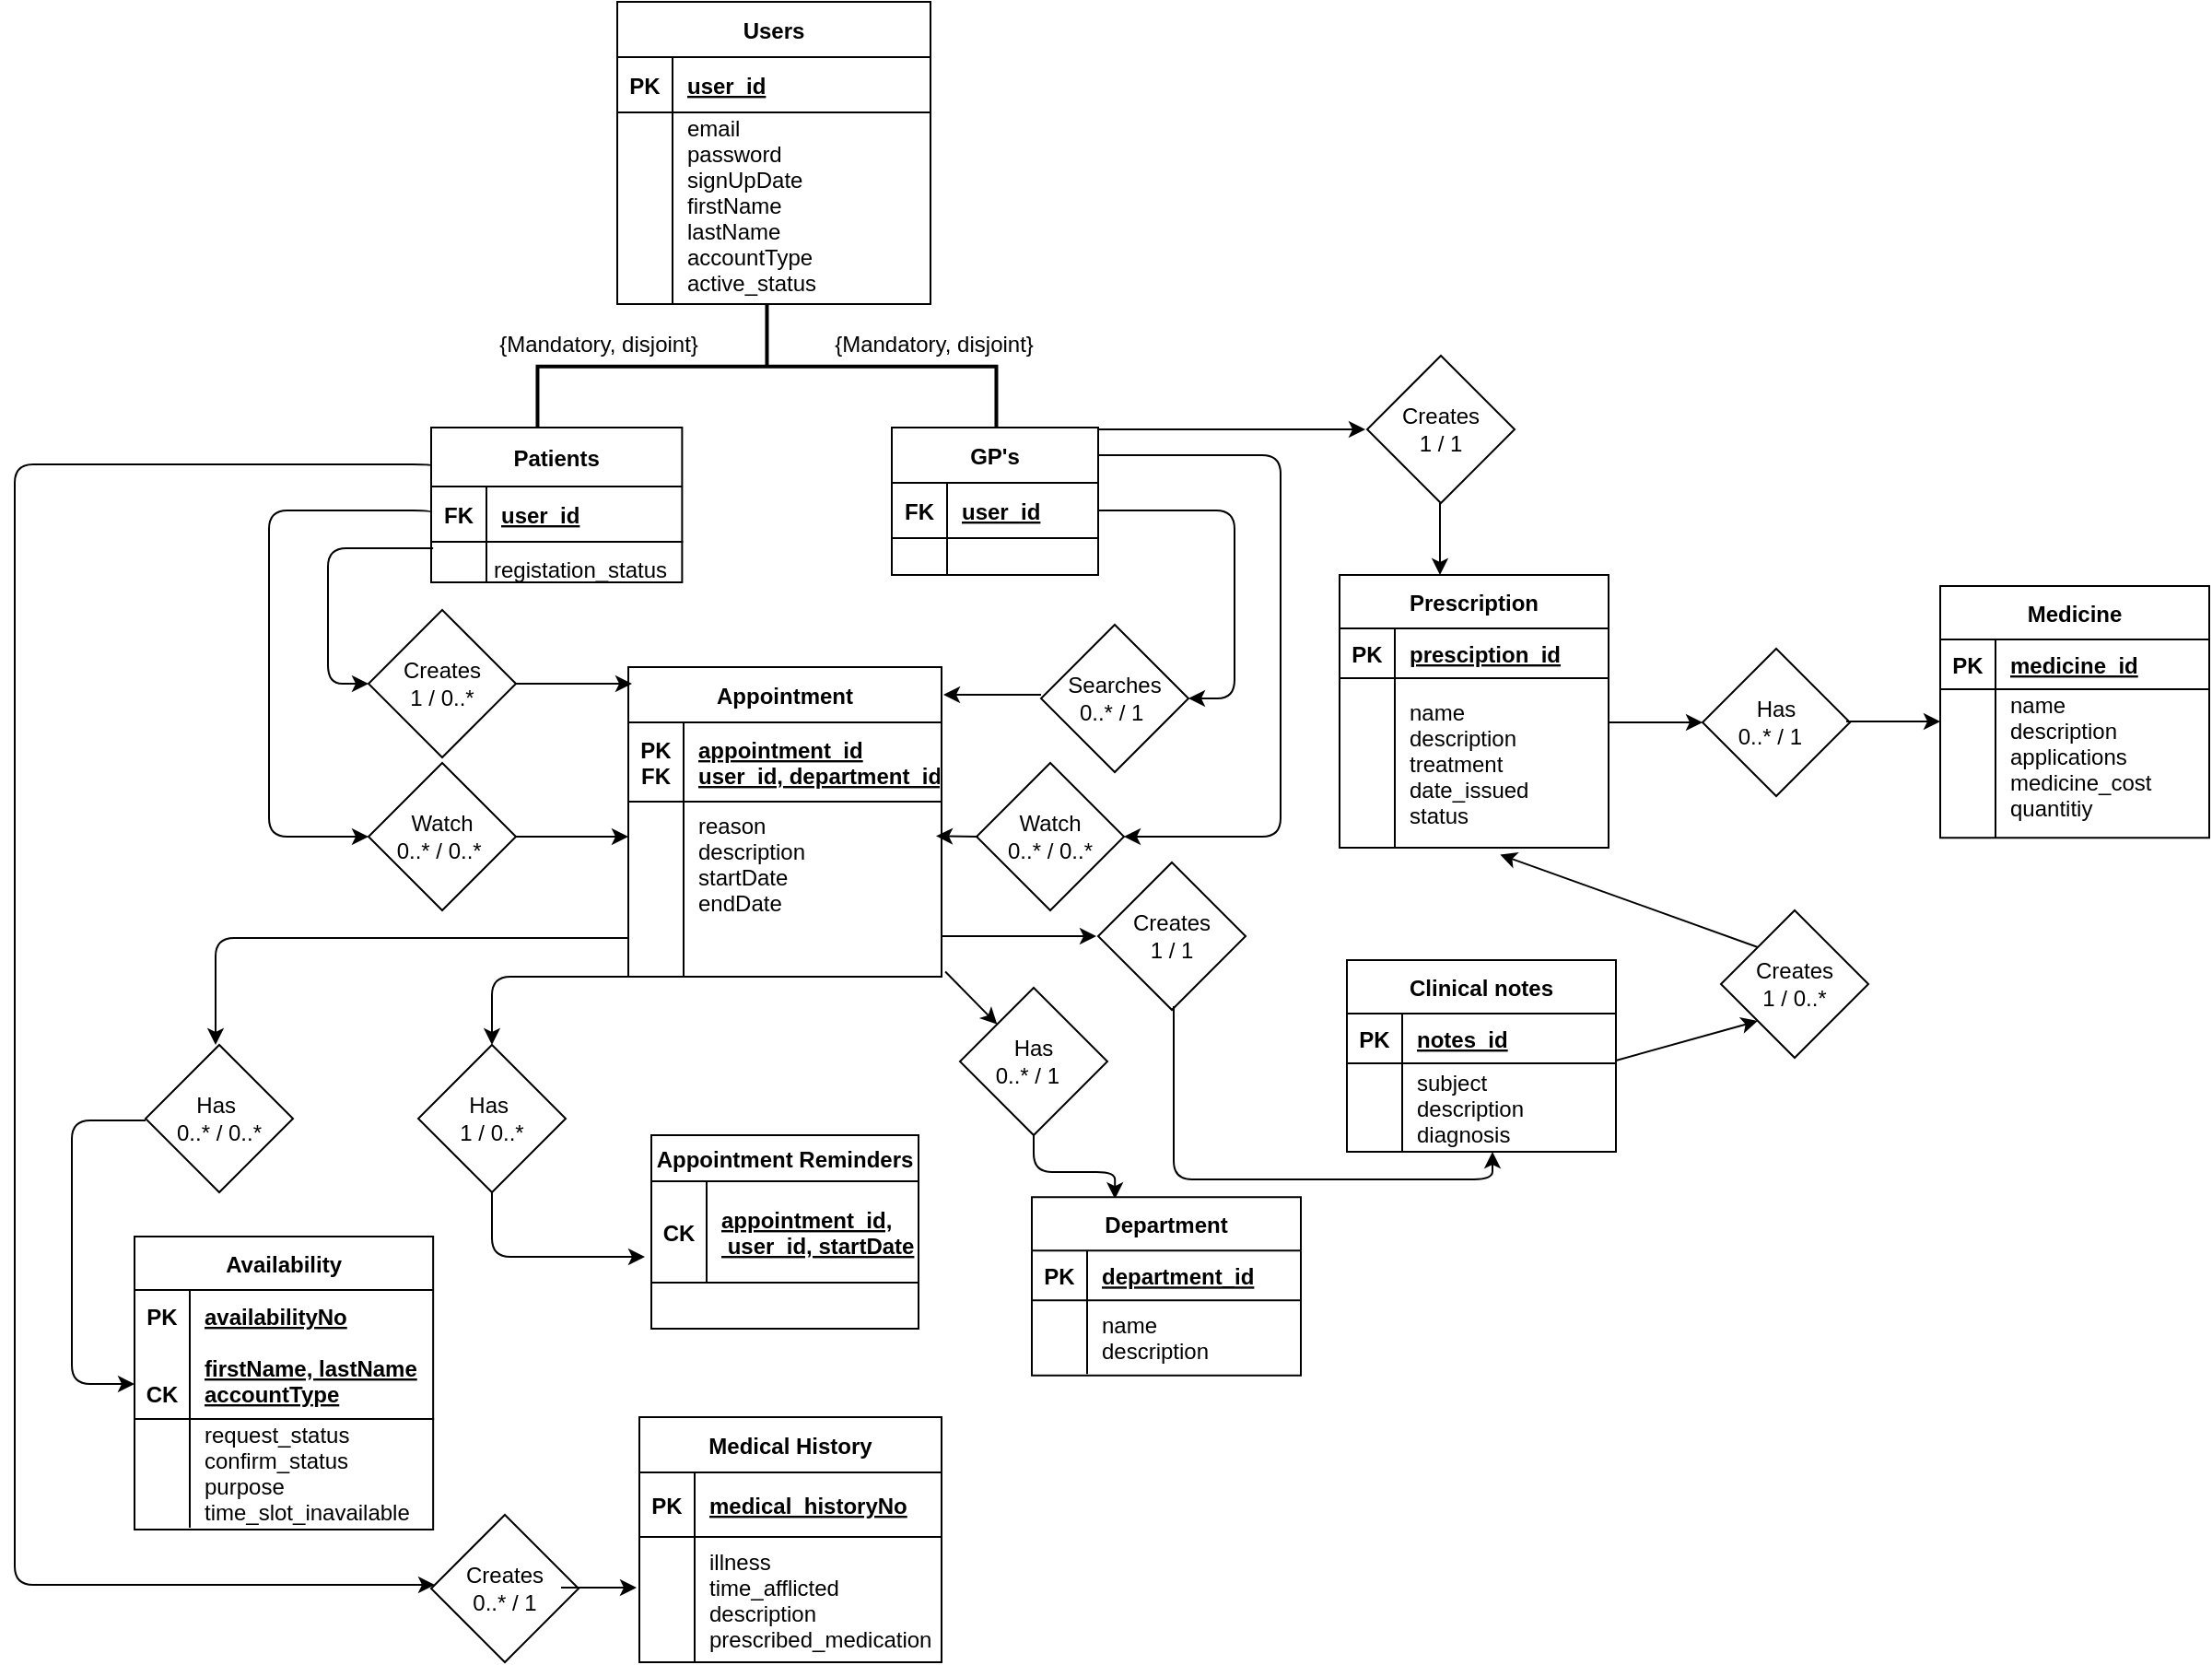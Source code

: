 <mxfile version="13.10.2" type="device"><diagram id="R2lEEEUBdFMjLlhIrx00" name="Diagram"><mxGraphModel dx="1449" dy="1027" grid="0" gridSize="10" guides="1" tooltips="1" connect="1" arrows="1" fold="1" page="0" pageScale="1" pageWidth="850" pageHeight="1100" math="0" shadow="0" extFonts="Permanent Marker^https://fonts.googleapis.com/css?family=Permanent+Marker"><root><mxCell id="0"/><mxCell id="1" parent="0"/><mxCell id="ns8veMdd_7WvEedU-JZv-5" style="edgeStyle=orthogonalEdgeStyle;rounded=1;orthogonalLoop=1;jettySize=auto;html=1;exitX=0;exitY=0.25;exitDx=0;exitDy=0;" parent="1" source="C-vyLk0tnHw3VtMMgP7b-2" target="ns8veMdd_7WvEedU-JZv-6" edge="1"><mxGeometry relative="1" as="geometry"><mxPoint x="40" y="370" as="targetPoint"/><Array as="points"><mxPoint x="243" y="230"/><mxPoint x="17" y="230"/><mxPoint x="17" y="838"/></Array></mxGeometry></mxCell><mxCell id="6a3gbyVTUJdRKcO8Yb8x-32" value="" style="strokeWidth=2;html=1;shape=mxgraph.flowchart.annotation_2;align=left;labelPosition=right;pointerEvents=1;rotation=90;" parent="1" vertex="1"><mxGeometry x="391.84" y="52.35" width="66.8" height="249" as="geometry"/></mxCell><mxCell id="6a3gbyVTUJdRKcO8Yb8x-34" value="Searches&lt;br&gt;0..* / 1&amp;nbsp;" style="rhombus;whiteSpace=wrap;html=1;" parent="1" vertex="1"><mxGeometry x="574" y="317" width="80" height="80" as="geometry"/></mxCell><mxCell id="6a3gbyVTUJdRKcO8Yb8x-35" style="edgeStyle=orthogonalEdgeStyle;rounded=1;orthogonalLoop=1;jettySize=auto;html=1;exitX=1;exitY=0.5;exitDx=0;exitDy=0;entryX=1;entryY=0.5;entryDx=0;entryDy=0;" parent="1" source="6a3gbyVTUJdRKcO8Yb8x-25" target="6a3gbyVTUJdRKcO8Yb8x-34" edge="1"><mxGeometry relative="1" as="geometry"><Array as="points"><mxPoint x="679" y="255"/><mxPoint x="679" y="357"/></Array></mxGeometry></mxCell><mxCell id="6a3gbyVTUJdRKcO8Yb8x-44" value="Creates &lt;br&gt;1 / 0..*" style="rhombus;whiteSpace=wrap;html=1;" parent="1" vertex="1"><mxGeometry x="209" y="309" width="80" height="80" as="geometry"/></mxCell><mxCell id="wx3--FIx8wRdteSqaftg-1" value="Watch&lt;br&gt;0..* / 0..*&amp;nbsp;" style="rhombus;whiteSpace=wrap;html=1;" parent="1" vertex="1"><mxGeometry x="209" y="392" width="80" height="80" as="geometry"/></mxCell><mxCell id="wx3--FIx8wRdteSqaftg-5" style="edgeStyle=orthogonalEdgeStyle;rounded=1;orthogonalLoop=1;jettySize=auto;html=1;exitX=0;exitY=0.5;exitDx=0;exitDy=0;entryX=0;entryY=0.5;entryDx=0;entryDy=0;" parent="1" source="C-vyLk0tnHw3VtMMgP7b-3" target="wx3--FIx8wRdteSqaftg-1" edge="1"><mxGeometry relative="1" as="geometry"><mxPoint x="250" y="240" as="sourcePoint"/><mxPoint x="170" y="630" as="targetPoint"/><Array as="points"><mxPoint x="155" y="255"/><mxPoint x="155" y="432"/></Array></mxGeometry></mxCell><mxCell id="ns8veMdd_7WvEedU-JZv-32" style="edgeStyle=orthogonalEdgeStyle;rounded=1;orthogonalLoop=1;jettySize=auto;html=1;exitX=1;exitY=0.5;exitDx=0;exitDy=0;strokeColor=none;" parent="1" source="wx3--FIx8wRdteSqaftg-41" target="wx3--FIx8wRdteSqaftg-28" edge="1"><mxGeometry relative="1" as="geometry"/></mxCell><mxCell id="2" style="edgeStyle=orthogonalEdgeStyle;rounded=1;orthogonalLoop=1;jettySize=auto;html=1;entryX=0.309;entryY=0.01;entryDx=0;entryDy=0;entryPerimeter=0;" parent="1" source="wx3--FIx8wRdteSqaftg-41" target="wx3--FIx8wRdteSqaftg-28" edge="1"><mxGeometry relative="1" as="geometry"/></mxCell><mxCell id="wx3--FIx8wRdteSqaftg-41" value="Has&lt;br&gt;0..* / 1 &amp;nbsp;" style="rhombus;whiteSpace=wrap;html=1;" parent="1" vertex="1"><mxGeometry x="530" y="514" width="80" height="80" as="geometry"/></mxCell><mxCell id="6a3gbyVTUJdRKcO8Yb8x-36" value="Appointment" style="shape=table;startSize=30;container=1;collapsible=1;childLayout=tableLayout;fixedRows=1;rowLines=0;fontStyle=1;align=center;resizeLast=1;" parent="1" vertex="1"><mxGeometry x="350" y="340" width="170" height="168" as="geometry"><mxRectangle x="340" y="20" width="70" height="30" as="alternateBounds"/></mxGeometry></mxCell><mxCell id="6a3gbyVTUJdRKcO8Yb8x-37" value="" style="shape=partialRectangle;collapsible=0;dropTarget=0;pointerEvents=0;fillColor=none;points=[[0,0.5],[1,0.5]];portConstraint=eastwest;top=0;left=0;right=0;bottom=1;" parent="6a3gbyVTUJdRKcO8Yb8x-36" vertex="1"><mxGeometry y="30" width="170" height="43" as="geometry"/></mxCell><mxCell id="6a3gbyVTUJdRKcO8Yb8x-38" value="PK&#10;FK" style="shape=partialRectangle;overflow=hidden;connectable=0;fillColor=none;top=0;left=0;bottom=0;right=0;fontStyle=1;" parent="6a3gbyVTUJdRKcO8Yb8x-37" vertex="1"><mxGeometry width="30" height="43" as="geometry"/></mxCell><mxCell id="6a3gbyVTUJdRKcO8Yb8x-39" value="appointment_id&#10;user_id, department_id" style="shape=partialRectangle;overflow=hidden;connectable=0;fillColor=none;top=0;left=0;bottom=0;right=0;align=left;spacingLeft=6;fontStyle=5;" parent="6a3gbyVTUJdRKcO8Yb8x-37" vertex="1"><mxGeometry x="30" width="140" height="43" as="geometry"/></mxCell><mxCell id="6a3gbyVTUJdRKcO8Yb8x-40" value="" style="shape=partialRectangle;collapsible=0;dropTarget=0;pointerEvents=0;fillColor=none;points=[[0,0.5],[1,0.5]];portConstraint=eastwest;top=0;left=0;right=0;bottom=0;" parent="6a3gbyVTUJdRKcO8Yb8x-36" vertex="1"><mxGeometry y="73" width="170" height="95" as="geometry"/></mxCell><mxCell id="6a3gbyVTUJdRKcO8Yb8x-41" value="" style="shape=partialRectangle;overflow=hidden;connectable=0;fillColor=none;top=0;left=0;bottom=0;right=0;" parent="6a3gbyVTUJdRKcO8Yb8x-40" vertex="1"><mxGeometry width="30" height="95" as="geometry"/></mxCell><mxCell id="6a3gbyVTUJdRKcO8Yb8x-42" value="reason&#10;description&#10;startDate&#10;endDate&#10;&#10;" style="shape=partialRectangle;overflow=hidden;connectable=0;fillColor=none;top=0;left=0;bottom=0;right=0;align=left;spacingLeft=6;" parent="6a3gbyVTUJdRKcO8Yb8x-40" vertex="1"><mxGeometry x="30" width="140" height="95" as="geometry"/></mxCell><mxCell id="ns8veMdd_7WvEedU-JZv-6" value="Creates&lt;br&gt;0..* / 1" style="rhombus;whiteSpace=wrap;html=1;" parent="1" vertex="1"><mxGeometry x="243" y="800" width="80" height="80" as="geometry"/></mxCell><mxCell id="P6kOcSW-mybjxz6MBlRz-5" value="{Mandatory, disjoint}" style="text;html=1;strokeColor=none;fillColor=none;align=center;verticalAlign=middle;whiteSpace=wrap;rounded=0;" parent="1" vertex="1"><mxGeometry x="269" y="150" width="130" height="30" as="geometry"/></mxCell><mxCell id="P6kOcSW-mybjxz6MBlRz-6" value="{Mandatory, disjoint}" style="text;html=1;strokeColor=none;fillColor=none;align=center;verticalAlign=middle;whiteSpace=wrap;rounded=0;" parent="1" vertex="1"><mxGeometry x="450.5" y="150" width="130" height="30" as="geometry"/></mxCell><mxCell id="P6kOcSW-mybjxz6MBlRz-7" value="" style="endArrow=classic;html=1;exitX=1;exitY=0.5;exitDx=0;exitDy=0;" parent="1" source="6a3gbyVTUJdRKcO8Yb8x-44" edge="1"><mxGeometry width="50" height="50" relative="1" as="geometry"><mxPoint x="330" y="390" as="sourcePoint"/><mxPoint x="352" y="349" as="targetPoint"/></mxGeometry></mxCell><mxCell id="P6kOcSW-mybjxz6MBlRz-9" value="" style="endArrow=classic;html=1;exitX=1;exitY=0.5;exitDx=0;exitDy=0;" parent="1" source="wx3--FIx8wRdteSqaftg-1" edge="1"><mxGeometry width="50" height="50" relative="1" as="geometry"><mxPoint x="270" y="580" as="sourcePoint"/><mxPoint x="350" y="432" as="targetPoint"/><Array as="points"/></mxGeometry></mxCell><mxCell id="P6kOcSW-mybjxz6MBlRz-10" value="" style="endArrow=classic;html=1;" parent="1" edge="1"><mxGeometry width="50" height="50" relative="1" as="geometry"><mxPoint x="574" y="355" as="sourcePoint"/><mxPoint x="521" y="355" as="targetPoint"/><Array as="points"/></mxGeometry></mxCell><mxCell id="P6kOcSW-mybjxz6MBlRz-21" value="" style="endArrow=classic;html=1;exitX=1.012;exitY=0.971;exitDx=0;exitDy=0;exitPerimeter=0;" parent="1" source="6a3gbyVTUJdRKcO8Yb8x-40" target="wx3--FIx8wRdteSqaftg-41" edge="1"><mxGeometry width="50" height="50" relative="1" as="geometry"><mxPoint x="530" y="520" as="sourcePoint"/><mxPoint x="565" y="470" as="targetPoint"/><Array as="points"/></mxGeometry></mxCell><mxCell id="wx3--FIx8wRdteSqaftg-28" value="Department" style="shape=table;startSize=29;container=1;collapsible=1;childLayout=tableLayout;fixedRows=1;rowLines=0;fontStyle=1;align=center;resizeLast=1;" parent="1" vertex="1"><mxGeometry x="569" y="627.63" width="146" height="96.75" as="geometry"/></mxCell><mxCell id="wx3--FIx8wRdteSqaftg-29" value="" style="shape=partialRectangle;collapsible=0;dropTarget=0;pointerEvents=0;fillColor=none;top=0;left=0;bottom=1;right=0;points=[[0,0.5],[1,0.5]];portConstraint=eastwest;" parent="wx3--FIx8wRdteSqaftg-28" vertex="1"><mxGeometry y="29" width="146" height="27" as="geometry"/></mxCell><mxCell id="wx3--FIx8wRdteSqaftg-30" value="PK" style="shape=partialRectangle;connectable=0;fillColor=none;top=0;left=0;bottom=0;right=0;fontStyle=1;overflow=hidden;" parent="wx3--FIx8wRdteSqaftg-29" vertex="1"><mxGeometry width="30.0" height="27" as="geometry"/></mxCell><mxCell id="wx3--FIx8wRdteSqaftg-31" value="department_id" style="shape=partialRectangle;connectable=0;fillColor=none;top=0;left=0;bottom=0;right=0;align=left;spacingLeft=6;fontStyle=5;overflow=hidden;" parent="wx3--FIx8wRdteSqaftg-29" vertex="1"><mxGeometry x="30.0" width="116" height="27" as="geometry"/></mxCell><mxCell id="wx3--FIx8wRdteSqaftg-35" value="" style="shape=partialRectangle;collapsible=0;dropTarget=0;pointerEvents=0;fillColor=none;top=0;left=0;bottom=0;right=0;points=[[0,0.5],[1,0.5]];portConstraint=eastwest;" parent="wx3--FIx8wRdteSqaftg-28" vertex="1"><mxGeometry y="56" width="146" height="40" as="geometry"/></mxCell><mxCell id="wx3--FIx8wRdteSqaftg-36" value="" style="shape=partialRectangle;connectable=0;fillColor=none;top=0;left=0;bottom=0;right=0;editable=1;overflow=hidden;" parent="wx3--FIx8wRdteSqaftg-35" vertex="1"><mxGeometry width="30.0" height="40" as="geometry"/></mxCell><mxCell id="wx3--FIx8wRdteSqaftg-37" value="name&#10;description" style="shape=partialRectangle;connectable=0;fillColor=none;top=0;left=0;bottom=0;right=0;align=left;spacingLeft=6;overflow=hidden;" parent="wx3--FIx8wRdteSqaftg-35" vertex="1"><mxGeometry x="30.0" width="116" height="40" as="geometry"/></mxCell><mxCell id="C-vyLk0tnHw3VtMMgP7b-23" value="Users" style="shape=table;startSize=30;container=1;collapsible=1;childLayout=tableLayout;fixedRows=1;rowLines=0;fontStyle=1;align=center;resizeLast=1;" parent="1" vertex="1"><mxGeometry x="344" y="-21" width="170" height="164" as="geometry"><mxRectangle x="340" y="20" width="70" height="30" as="alternateBounds"/></mxGeometry></mxCell><mxCell id="C-vyLk0tnHw3VtMMgP7b-24" value="" style="shape=partialRectangle;collapsible=0;dropTarget=0;pointerEvents=0;fillColor=none;points=[[0,0.5],[1,0.5]];portConstraint=eastwest;top=0;left=0;right=0;bottom=1;" parent="C-vyLk0tnHw3VtMMgP7b-23" vertex="1"><mxGeometry y="30" width="170" height="30" as="geometry"/></mxCell><mxCell id="C-vyLk0tnHw3VtMMgP7b-25" value="PK" style="shape=partialRectangle;overflow=hidden;connectable=0;fillColor=none;top=0;left=0;bottom=0;right=0;fontStyle=1;" parent="C-vyLk0tnHw3VtMMgP7b-24" vertex="1"><mxGeometry width="30" height="30" as="geometry"/></mxCell><mxCell id="C-vyLk0tnHw3VtMMgP7b-26" value="user_id" style="shape=partialRectangle;overflow=hidden;connectable=0;fillColor=none;top=0;left=0;bottom=0;right=0;align=left;spacingLeft=6;fontStyle=5;" parent="C-vyLk0tnHw3VtMMgP7b-24" vertex="1"><mxGeometry x="30" width="140" height="30" as="geometry"/></mxCell><mxCell id="C-vyLk0tnHw3VtMMgP7b-27" value="" style="shape=partialRectangle;collapsible=0;dropTarget=0;pointerEvents=0;fillColor=none;points=[[0,0.5],[1,0.5]];portConstraint=eastwest;top=0;left=0;right=0;bottom=0;" parent="C-vyLk0tnHw3VtMMgP7b-23" vertex="1"><mxGeometry y="60" width="170" height="104" as="geometry"/></mxCell><mxCell id="C-vyLk0tnHw3VtMMgP7b-28" value="" style="shape=partialRectangle;overflow=hidden;connectable=0;fillColor=none;top=0;left=0;bottom=0;right=0;" parent="C-vyLk0tnHw3VtMMgP7b-27" vertex="1"><mxGeometry width="30" height="104" as="geometry"/></mxCell><mxCell id="C-vyLk0tnHw3VtMMgP7b-29" value="email&#10;password&#10;signUpDate&#10;firstName&#10;lastName&#10;accountType&#10;active_status&#10;" style="shape=partialRectangle;overflow=hidden;connectable=0;fillColor=none;top=0;left=0;bottom=0;right=0;align=left;spacingLeft=6;" parent="C-vyLk0tnHw3VtMMgP7b-27" vertex="1"><mxGeometry x="30" width="140" height="104" as="geometry"/></mxCell><mxCell id="C-vyLk0tnHw3VtMMgP7b-2" value="Patients" style="shape=table;startSize=32;container=1;collapsible=1;childLayout=tableLayout;fixedRows=1;rowLines=0;fontStyle=1;align=center;resizeLast=1;" parent="1" vertex="1"><mxGeometry x="243" y="210" width="136.19" height="84" as="geometry"/></mxCell><mxCell id="C-vyLk0tnHw3VtMMgP7b-3" value="" style="shape=partialRectangle;collapsible=0;dropTarget=0;pointerEvents=0;fillColor=none;points=[[0,0.5],[1,0.5]];portConstraint=eastwest;top=0;left=0;right=0;bottom=1;" parent="C-vyLk0tnHw3VtMMgP7b-2" vertex="1"><mxGeometry y="32" width="136.19" height="30" as="geometry"/></mxCell><mxCell id="C-vyLk0tnHw3VtMMgP7b-4" value="FK" style="shape=partialRectangle;overflow=hidden;connectable=0;fillColor=none;top=0;left=0;bottom=0;right=0;fontStyle=1;" parent="C-vyLk0tnHw3VtMMgP7b-3" vertex="1"><mxGeometry width="30" height="30" as="geometry"/></mxCell><mxCell id="C-vyLk0tnHw3VtMMgP7b-5" value="user_id" style="shape=partialRectangle;overflow=hidden;connectable=0;fillColor=none;top=0;left=0;bottom=0;right=0;align=left;spacingLeft=6;fontStyle=5;" parent="C-vyLk0tnHw3VtMMgP7b-3" vertex="1"><mxGeometry x="30" width="106.19" height="30" as="geometry"/></mxCell><mxCell id="C-vyLk0tnHw3VtMMgP7b-6" value="" style="shape=partialRectangle;collapsible=0;dropTarget=0;pointerEvents=0;fillColor=none;points=[[0,0.5],[1,0.5]];portConstraint=eastwest;top=0;left=0;right=0;bottom=0;" parent="C-vyLk0tnHw3VtMMgP7b-2" vertex="1"><mxGeometry y="62" width="136.19" height="22" as="geometry"/></mxCell><mxCell id="C-vyLk0tnHw3VtMMgP7b-7" value="" style="shape=partialRectangle;overflow=hidden;connectable=0;fillColor=none;top=0;left=0;bottom=0;right=0;" parent="C-vyLk0tnHw3VtMMgP7b-6" vertex="1"><mxGeometry width="30" height="22" as="geometry"/></mxCell><mxCell id="C-vyLk0tnHw3VtMMgP7b-8" value="" style="shape=partialRectangle;overflow=hidden;connectable=0;fillColor=none;top=0;left=0;bottom=0;right=0;align=left;spacingLeft=6;" parent="C-vyLk0tnHw3VtMMgP7b-6" vertex="1"><mxGeometry x="30" width="106.19" height="22" as="geometry"/></mxCell><mxCell id="6a3gbyVTUJdRKcO8Yb8x-24" value="GP's" style="shape=table;startSize=30;container=1;collapsible=1;childLayout=tableLayout;fixedRows=1;rowLines=0;fontStyle=1;align=center;resizeLast=1;" parent="1" vertex="1"><mxGeometry x="493" y="210" width="112" height="80" as="geometry"/></mxCell><mxCell id="6a3gbyVTUJdRKcO8Yb8x-25" value="" style="shape=partialRectangle;collapsible=0;dropTarget=0;pointerEvents=0;fillColor=none;points=[[0,0.5],[1,0.5]];portConstraint=eastwest;top=0;left=0;right=0;bottom=1;" parent="6a3gbyVTUJdRKcO8Yb8x-24" vertex="1"><mxGeometry y="30" width="112" height="30" as="geometry"/></mxCell><mxCell id="6a3gbyVTUJdRKcO8Yb8x-26" value="FK" style="shape=partialRectangle;overflow=hidden;connectable=0;fillColor=none;top=0;left=0;bottom=0;right=0;fontStyle=1;" parent="6a3gbyVTUJdRKcO8Yb8x-25" vertex="1"><mxGeometry width="30" height="30" as="geometry"/></mxCell><mxCell id="6a3gbyVTUJdRKcO8Yb8x-27" value="user_id" style="shape=partialRectangle;overflow=hidden;connectable=0;fillColor=none;top=0;left=0;bottom=0;right=0;align=left;spacingLeft=6;fontStyle=5;" parent="6a3gbyVTUJdRKcO8Yb8x-25" vertex="1"><mxGeometry x="30" width="82" height="30" as="geometry"/></mxCell><mxCell id="6a3gbyVTUJdRKcO8Yb8x-28" value="" style="shape=partialRectangle;collapsible=0;dropTarget=0;pointerEvents=0;fillColor=none;points=[[0,0.5],[1,0.5]];portConstraint=eastwest;top=0;left=0;right=0;bottom=0;" parent="6a3gbyVTUJdRKcO8Yb8x-24" vertex="1"><mxGeometry y="60" width="112" height="20" as="geometry"/></mxCell><mxCell id="6a3gbyVTUJdRKcO8Yb8x-29" value="" style="shape=partialRectangle;overflow=hidden;connectable=0;fillColor=none;top=0;left=0;bottom=0;right=0;" parent="6a3gbyVTUJdRKcO8Yb8x-28" vertex="1"><mxGeometry width="30" height="20" as="geometry"/></mxCell><mxCell id="6a3gbyVTUJdRKcO8Yb8x-30" value="" style="shape=partialRectangle;overflow=hidden;connectable=0;fillColor=none;top=0;left=0;bottom=0;right=0;align=left;spacingLeft=6;" parent="6a3gbyVTUJdRKcO8Yb8x-28" vertex="1"><mxGeometry x="30" width="82" height="20" as="geometry"/></mxCell><mxCell id="lxqCX38mrg4tKDXiwQsC-1" value="Medical History" style="shape=table;startSize=30;container=1;collapsible=1;childLayout=tableLayout;fixedRows=1;rowLines=0;fontStyle=1;align=center;resizeLast=1;" parent="1" vertex="1"><mxGeometry x="356" y="747" width="164" height="133" as="geometry"><mxRectangle x="350" y="747" width="70" height="30" as="alternateBounds"/></mxGeometry></mxCell><mxCell id="lxqCX38mrg4tKDXiwQsC-2" value="" style="shape=partialRectangle;collapsible=0;dropTarget=0;pointerEvents=0;fillColor=none;points=[[0,0.5],[1,0.5]];portConstraint=eastwest;top=0;left=0;right=0;bottom=1;" parent="lxqCX38mrg4tKDXiwQsC-1" vertex="1"><mxGeometry y="30" width="164" height="35" as="geometry"/></mxCell><mxCell id="lxqCX38mrg4tKDXiwQsC-3" value="PK" style="shape=partialRectangle;overflow=hidden;connectable=0;fillColor=none;top=0;left=0;bottom=0;right=0;fontStyle=1;" parent="lxqCX38mrg4tKDXiwQsC-2" vertex="1"><mxGeometry width="30" height="35" as="geometry"/></mxCell><mxCell id="lxqCX38mrg4tKDXiwQsC-4" value="medical_historyNo" style="shape=partialRectangle;overflow=hidden;connectable=0;fillColor=none;top=0;left=0;bottom=0;right=0;align=left;spacingLeft=6;fontStyle=5;" parent="lxqCX38mrg4tKDXiwQsC-2" vertex="1"><mxGeometry x="30" width="134" height="35" as="geometry"/></mxCell><mxCell id="lxqCX38mrg4tKDXiwQsC-5" value="" style="shape=partialRectangle;collapsible=0;dropTarget=0;pointerEvents=0;fillColor=none;points=[[0,0.5],[1,0.5]];portConstraint=eastwest;top=0;left=0;right=0;bottom=0;" parent="lxqCX38mrg4tKDXiwQsC-1" vertex="1"><mxGeometry y="65" width="164" height="68" as="geometry"/></mxCell><mxCell id="lxqCX38mrg4tKDXiwQsC-6" value="" style="shape=partialRectangle;overflow=hidden;connectable=0;fillColor=none;top=0;left=0;bottom=0;right=0;" parent="lxqCX38mrg4tKDXiwQsC-5" vertex="1"><mxGeometry width="30" height="68" as="geometry"/></mxCell><mxCell id="lxqCX38mrg4tKDXiwQsC-7" value="illness&#10;time_afflicted&#10;description&#10;prescribed_medication" style="shape=partialRectangle;overflow=hidden;connectable=0;fillColor=none;top=0;left=0;bottom=0;right=0;align=left;spacingLeft=6;" parent="lxqCX38mrg4tKDXiwQsC-5" vertex="1"><mxGeometry x="30" width="134" height="68" as="geometry"/></mxCell><mxCell id="3" value="Appointment Reminders" style="shape=table;startSize=25;container=1;collapsible=1;childLayout=tableLayout;fixedRows=1;rowLines=0;fontStyle=1;align=center;resizeLast=1;" parent="1" vertex="1"><mxGeometry x="362.5" y="594" width="145" height="105" as="geometry"/></mxCell><mxCell id="4" value="" style="shape=partialRectangle;collapsible=0;dropTarget=0;pointerEvents=0;fillColor=none;top=0;left=0;bottom=1;right=0;points=[[0,0.5],[1,0.5]];portConstraint=eastwest;" parent="3" vertex="1"><mxGeometry y="25" width="145" height="55" as="geometry"/></mxCell><mxCell id="5" value="CK" style="shape=partialRectangle;connectable=0;fillColor=none;top=0;left=0;bottom=0;right=0;fontStyle=1;overflow=hidden;" parent="4" vertex="1"><mxGeometry width="30.0" height="55" as="geometry"/></mxCell><mxCell id="6" value="appointment_id,&#10; user_id, startDate" style="shape=partialRectangle;connectable=0;fillColor=none;top=0;left=0;bottom=0;right=0;align=left;spacingLeft=6;fontStyle=5;overflow=hidden;" parent="4" vertex="1"><mxGeometry x="30.0" width="115" height="55" as="geometry"/></mxCell><mxCell id="T6FLNSdToQMwpcqyPoO5-12" style="edgeStyle=orthogonalEdgeStyle;rounded=1;orthogonalLoop=1;jettySize=auto;html=1;exitX=1;exitY=0.5;exitDx=0;exitDy=0;entryX=1;entryY=0.5;entryDx=0;entryDy=0;" edge="1" parent="1" target="T6FLNSdToQMwpcqyPoO5-13"><mxGeometry relative="1" as="geometry"><Array as="points"><mxPoint x="704" y="225"/><mxPoint x="704" y="432"/></Array><mxPoint x="605" y="225" as="sourcePoint"/><mxPoint x="613" y="418" as="targetPoint"/></mxGeometry></mxCell><mxCell id="T6FLNSdToQMwpcqyPoO5-13" value="Watch&lt;br&gt;0..* / 0..*" style="rhombus;whiteSpace=wrap;html=1;" vertex="1" parent="1"><mxGeometry x="539" y="392" width="80" height="80" as="geometry"/></mxCell><mxCell id="T6FLNSdToQMwpcqyPoO5-16" value="" style="endArrow=classic;html=1;entryX=0.973;entryY=0.09;entryDx=0;entryDy=0;entryPerimeter=0;" edge="1" parent="1"><mxGeometry width="50" height="50" relative="1" as="geometry"><mxPoint x="540" y="432" as="sourcePoint"/><mxPoint x="517.0" y="431.679" as="targetPoint"/><Array as="points"/></mxGeometry></mxCell><mxCell id="T6FLNSdToQMwpcqyPoO5-18" value="" style="endArrow=classic;html=1;exitX=1;exitY=0.5;exitDx=0;exitDy=0;" edge="1" parent="1"><mxGeometry width="50" height="50" relative="1" as="geometry"><mxPoint x="519.75" y="486" as="sourcePoint"/><mxPoint x="604" y="486" as="targetPoint"/><Array as="points"/></mxGeometry></mxCell><mxCell id="T6FLNSdToQMwpcqyPoO5-19" value="Prescription" style="shape=table;startSize=29;container=1;collapsible=1;childLayout=tableLayout;fixedRows=1;rowLines=0;fontStyle=1;align=center;resizeLast=1;" vertex="1" parent="1"><mxGeometry x="736" y="290" width="146" height="148" as="geometry"/></mxCell><mxCell id="T6FLNSdToQMwpcqyPoO5-20" value="" style="shape=partialRectangle;collapsible=0;dropTarget=0;pointerEvents=0;fillColor=none;top=0;left=0;bottom=1;right=0;points=[[0,0.5],[1,0.5]];portConstraint=eastwest;" vertex="1" parent="T6FLNSdToQMwpcqyPoO5-19"><mxGeometry y="29" width="146" height="27" as="geometry"/></mxCell><mxCell id="T6FLNSdToQMwpcqyPoO5-21" value="PK" style="shape=partialRectangle;connectable=0;fillColor=none;top=0;left=0;bottom=0;right=0;fontStyle=1;overflow=hidden;" vertex="1" parent="T6FLNSdToQMwpcqyPoO5-20"><mxGeometry width="30.0" height="27" as="geometry"/></mxCell><mxCell id="T6FLNSdToQMwpcqyPoO5-22" value="presciption_id" style="shape=partialRectangle;connectable=0;fillColor=none;top=0;left=0;bottom=0;right=0;align=left;spacingLeft=6;fontStyle=5;overflow=hidden;" vertex="1" parent="T6FLNSdToQMwpcqyPoO5-20"><mxGeometry x="30.0" width="116" height="27" as="geometry"/></mxCell><mxCell id="T6FLNSdToQMwpcqyPoO5-23" value="" style="shape=partialRectangle;collapsible=0;dropTarget=0;pointerEvents=0;fillColor=none;top=0;left=0;bottom=0;right=0;points=[[0,0.5],[1,0.5]];portConstraint=eastwest;" vertex="1" parent="T6FLNSdToQMwpcqyPoO5-19"><mxGeometry y="56" width="146" height="92" as="geometry"/></mxCell><mxCell id="T6FLNSdToQMwpcqyPoO5-24" value="" style="shape=partialRectangle;connectable=0;fillColor=none;top=0;left=0;bottom=0;right=0;editable=1;overflow=hidden;" vertex="1" parent="T6FLNSdToQMwpcqyPoO5-23"><mxGeometry width="30.0" height="92" as="geometry"/></mxCell><mxCell id="T6FLNSdToQMwpcqyPoO5-25" value="name&#10;description&#10;treatment&#10;date_issued&#10;status" style="shape=partialRectangle;connectable=0;fillColor=none;top=0;left=0;bottom=0;right=0;align=left;spacingLeft=6;overflow=hidden;" vertex="1" parent="T6FLNSdToQMwpcqyPoO5-23"><mxGeometry x="30.0" width="116" height="92" as="geometry"/></mxCell><mxCell id="T6FLNSdToQMwpcqyPoO5-27" value="Creates &lt;br&gt;1 / 1" style="rhombus;whiteSpace=wrap;html=1;" vertex="1" parent="1"><mxGeometry x="751" y="171" width="80" height="80" as="geometry"/></mxCell><mxCell id="T6FLNSdToQMwpcqyPoO5-34" value="" style="endArrow=classic;html=1;" edge="1" parent="1"><mxGeometry width="50" height="50" relative="1" as="geometry"><mxPoint x="605" y="211" as="sourcePoint"/><mxPoint x="750" y="211" as="targetPoint"/><Array as="points"/></mxGeometry></mxCell><mxCell id="T6FLNSdToQMwpcqyPoO5-35" value="" style="endArrow=classic;html=1;" edge="1" parent="1"><mxGeometry width="50" height="50" relative="1" as="geometry"><mxPoint x="790.5" y="251" as="sourcePoint"/><mxPoint x="790.5" y="290" as="targetPoint"/><Array as="points"/></mxGeometry></mxCell><mxCell id="T6FLNSdToQMwpcqyPoO5-36" value="Creates &lt;br&gt;1 / 1" style="rhombus;whiteSpace=wrap;html=1;" vertex="1" parent="1"><mxGeometry x="605" y="446" width="80" height="80" as="geometry"/></mxCell><mxCell id="T6FLNSdToQMwpcqyPoO5-37" value="Clinical notes" style="shape=table;startSize=29;container=1;collapsible=1;childLayout=tableLayout;fixedRows=1;rowLines=0;fontStyle=1;align=center;resizeLast=1;" vertex="1" parent="1"><mxGeometry x="740" y="499" width="146" height="104" as="geometry"/></mxCell><mxCell id="T6FLNSdToQMwpcqyPoO5-38" value="" style="shape=partialRectangle;collapsible=0;dropTarget=0;pointerEvents=0;fillColor=none;top=0;left=0;bottom=1;right=0;points=[[0,0.5],[1,0.5]];portConstraint=eastwest;" vertex="1" parent="T6FLNSdToQMwpcqyPoO5-37"><mxGeometry y="29" width="146" height="27" as="geometry"/></mxCell><mxCell id="T6FLNSdToQMwpcqyPoO5-39" value="PK" style="shape=partialRectangle;connectable=0;fillColor=none;top=0;left=0;bottom=0;right=0;fontStyle=1;overflow=hidden;" vertex="1" parent="T6FLNSdToQMwpcqyPoO5-38"><mxGeometry width="30.0" height="27" as="geometry"/></mxCell><mxCell id="T6FLNSdToQMwpcqyPoO5-40" value="notes_id" style="shape=partialRectangle;connectable=0;fillColor=none;top=0;left=0;bottom=0;right=0;align=left;spacingLeft=6;fontStyle=5;overflow=hidden;" vertex="1" parent="T6FLNSdToQMwpcqyPoO5-38"><mxGeometry x="30.0" width="116" height="27" as="geometry"/></mxCell><mxCell id="T6FLNSdToQMwpcqyPoO5-41" value="" style="shape=partialRectangle;collapsible=0;dropTarget=0;pointerEvents=0;fillColor=none;top=0;left=0;bottom=0;right=0;points=[[0,0.5],[1,0.5]];portConstraint=eastwest;" vertex="1" parent="T6FLNSdToQMwpcqyPoO5-37"><mxGeometry y="56" width="146" height="48" as="geometry"/></mxCell><mxCell id="T6FLNSdToQMwpcqyPoO5-42" value="" style="shape=partialRectangle;connectable=0;fillColor=none;top=0;left=0;bottom=0;right=0;editable=1;overflow=hidden;" vertex="1" parent="T6FLNSdToQMwpcqyPoO5-41"><mxGeometry width="30.0" height="48" as="geometry"/></mxCell><mxCell id="T6FLNSdToQMwpcqyPoO5-43" value="subject&#10;description&#10;diagnosis" style="shape=partialRectangle;connectable=0;fillColor=none;top=0;left=0;bottom=0;right=0;align=left;spacingLeft=6;overflow=hidden;" vertex="1" parent="T6FLNSdToQMwpcqyPoO5-41"><mxGeometry x="30.0" width="116" height="48" as="geometry"/></mxCell><mxCell id="T6FLNSdToQMwpcqyPoO5-44" value="" style="endArrow=classic;html=1;" edge="1" parent="1"><mxGeometry width="50" height="50" relative="1" as="geometry"><mxPoint x="882" y="370" as="sourcePoint"/><mxPoint x="933" y="370" as="targetPoint"/><Array as="points"/></mxGeometry></mxCell><mxCell id="T6FLNSdToQMwpcqyPoO5-45" value="Has&lt;br&gt;0..* / 1 &amp;nbsp;" style="rhombus;whiteSpace=wrap;html=1;" vertex="1" parent="1"><mxGeometry x="933" y="330" width="80" height="80" as="geometry"/></mxCell><mxCell id="T6FLNSdToQMwpcqyPoO5-46" value="" style="endArrow=classic;html=1;" edge="1" parent="1"><mxGeometry width="50" height="50" relative="1" as="geometry"><mxPoint x="1011" y="369.5" as="sourcePoint"/><mxPoint x="1062" y="369.5" as="targetPoint"/><Array as="points"/></mxGeometry></mxCell><mxCell id="T6FLNSdToQMwpcqyPoO5-47" value="Medicine" style="shape=table;startSize=29;container=1;collapsible=1;childLayout=tableLayout;fixedRows=1;rowLines=0;fontStyle=1;align=center;resizeLast=1;" vertex="1" parent="1"><mxGeometry x="1062" y="296" width="146" height="136.653" as="geometry"/></mxCell><mxCell id="T6FLNSdToQMwpcqyPoO5-48" value="" style="shape=partialRectangle;collapsible=0;dropTarget=0;pointerEvents=0;fillColor=none;top=0;left=0;bottom=1;right=0;points=[[0,0.5],[1,0.5]];portConstraint=eastwest;" vertex="1" parent="T6FLNSdToQMwpcqyPoO5-47"><mxGeometry y="29" width="146" height="27" as="geometry"/></mxCell><mxCell id="T6FLNSdToQMwpcqyPoO5-49" value="PK" style="shape=partialRectangle;connectable=0;fillColor=none;top=0;left=0;bottom=0;right=0;fontStyle=1;overflow=hidden;" vertex="1" parent="T6FLNSdToQMwpcqyPoO5-48"><mxGeometry width="30.0" height="27" as="geometry"/></mxCell><mxCell id="T6FLNSdToQMwpcqyPoO5-50" value="medicine_id" style="shape=partialRectangle;connectable=0;fillColor=none;top=0;left=0;bottom=0;right=0;align=left;spacingLeft=6;fontStyle=5;overflow=hidden;" vertex="1" parent="T6FLNSdToQMwpcqyPoO5-48"><mxGeometry x="30.0" width="116" height="27" as="geometry"/></mxCell><mxCell id="T6FLNSdToQMwpcqyPoO5-51" value="" style="shape=partialRectangle;collapsible=0;dropTarget=0;pointerEvents=0;fillColor=none;top=0;left=0;bottom=0;right=0;points=[[0,0.5],[1,0.5]];portConstraint=eastwest;" vertex="1" parent="T6FLNSdToQMwpcqyPoO5-47"><mxGeometry y="56" width="146" height="81" as="geometry"/></mxCell><mxCell id="T6FLNSdToQMwpcqyPoO5-52" value="" style="shape=partialRectangle;connectable=0;fillColor=none;top=0;left=0;bottom=0;right=0;editable=1;overflow=hidden;" vertex="1" parent="T6FLNSdToQMwpcqyPoO5-51"><mxGeometry width="30.0" height="81" as="geometry"/></mxCell><mxCell id="T6FLNSdToQMwpcqyPoO5-53" value="name&#10;description&#10;applications&#10;medicine_cost&#10;quantitiy&#10;" style="shape=partialRectangle;connectable=0;fillColor=none;top=0;left=0;bottom=0;right=0;align=left;spacingLeft=6;overflow=hidden;" vertex="1" parent="T6FLNSdToQMwpcqyPoO5-51"><mxGeometry x="30.0" width="116" height="81" as="geometry"/></mxCell><mxCell id="T6FLNSdToQMwpcqyPoO5-58" value="" style="endArrow=classic;html=1;" edge="1" parent="1"><mxGeometry width="50" height="50" relative="1" as="geometry"><mxPoint x="313.5" y="839.5" as="sourcePoint"/><mxPoint x="354.5" y="839.5" as="targetPoint"/><Array as="points"/></mxGeometry></mxCell><mxCell id="T6FLNSdToQMwpcqyPoO5-63" style="edgeStyle=orthogonalEdgeStyle;rounded=1;orthogonalLoop=1;jettySize=auto;html=1;" edge="1" parent="1"><mxGeometry relative="1" as="geometry"><mxPoint x="646" y="524" as="sourcePoint"/><mxPoint x="819" y="603" as="targetPoint"/><Array as="points"><mxPoint x="646" y="618"/><mxPoint x="819" y="618"/></Array></mxGeometry></mxCell><mxCell id="T6FLNSdToQMwpcqyPoO5-65" value="" style="endArrow=classic;html=1;entryX=0;entryY=1;entryDx=0;entryDy=0;" edge="1" parent="1" target="T6FLNSdToQMwpcqyPoO5-66"><mxGeometry width="50" height="50" relative="1" as="geometry"><mxPoint x="886" y="553.5" as="sourcePoint"/><mxPoint x="943" y="512" as="targetPoint"/><Array as="points"/></mxGeometry></mxCell><mxCell id="T6FLNSdToQMwpcqyPoO5-66" value="Creates &lt;br&gt;1 / 0..*" style="rhombus;whiteSpace=wrap;html=1;" vertex="1" parent="1"><mxGeometry x="943" y="472" width="80" height="80" as="geometry"/></mxCell><mxCell id="T6FLNSdToQMwpcqyPoO5-69" value="" style="endArrow=classic;html=1;exitX=0;exitY=0;exitDx=0;exitDy=0;entryX=0.597;entryY=1.041;entryDx=0;entryDy=0;entryPerimeter=0;" edge="1" parent="1" source="T6FLNSdToQMwpcqyPoO5-66" target="T6FLNSdToQMwpcqyPoO5-23"><mxGeometry width="50" height="50" relative="1" as="geometry"><mxPoint x="822" y="472" as="sourcePoint"/><mxPoint x="906.25" y="472" as="targetPoint"/><Array as="points"/></mxGeometry></mxCell><mxCell id="T6FLNSdToQMwpcqyPoO5-70" style="edgeStyle=orthogonalEdgeStyle;rounded=1;orthogonalLoop=1;jettySize=auto;html=1;entryX=0;entryY=0.5;entryDx=0;entryDy=0;" edge="1" parent="1" target="T6FLNSdToQMwpcqyPoO5-71"><mxGeometry relative="1" as="geometry"><Array as="points"><mxPoint x="350" y="508"/><mxPoint x="276" y="508"/></Array><mxPoint x="350" y="508" as="sourcePoint"/><mxPoint x="233" y="552" as="targetPoint"/></mxGeometry></mxCell><mxCell id="T6FLNSdToQMwpcqyPoO5-71" value="Has&amp;nbsp;&lt;br&gt;1 / 0..*" style="rhombus;whiteSpace=wrap;html=1;direction=south;" vertex="1" parent="1"><mxGeometry x="236" y="545" width="80" height="80" as="geometry"/></mxCell><mxCell id="T6FLNSdToQMwpcqyPoO5-72" style="edgeStyle=orthogonalEdgeStyle;rounded=1;orthogonalLoop=1;jettySize=auto;html=1;" edge="1" parent="1"><mxGeometry relative="1" as="geometry"><mxPoint x="276" y="625" as="sourcePoint"/><mxPoint x="359" y="660" as="targetPoint"/><Array as="points"><mxPoint x="276" y="660"/></Array></mxGeometry></mxCell><mxCell id="T6FLNSdToQMwpcqyPoO5-73" style="edgeStyle=orthogonalEdgeStyle;rounded=1;orthogonalLoop=1;jettySize=auto;html=1;exitX=0;exitY=0.5;exitDx=0;exitDy=0;" edge="1" parent="1"><mxGeometry relative="1" as="geometry"><Array as="points"><mxPoint x="126" y="487"/><mxPoint x="126" y="545"/></Array><mxPoint x="350" y="487" as="sourcePoint"/><mxPoint x="126" y="545" as="targetPoint"/></mxGeometry></mxCell><mxCell id="T6FLNSdToQMwpcqyPoO5-74" value="Has&amp;nbsp;&lt;br&gt;0..* / 0..*" style="rhombus;whiteSpace=wrap;html=1;direction=south;" vertex="1" parent="1"><mxGeometry x="88" y="545" width="80" height="80" as="geometry"/></mxCell><mxCell id="T6FLNSdToQMwpcqyPoO5-82" value="Availability" style="shape=table;startSize=29;container=1;collapsible=1;childLayout=tableLayout;fixedRows=1;rowLines=0;fontStyle=1;align=center;resizeLast=1;" vertex="1" parent="1"><mxGeometry x="82" y="649" width="162.08" height="159" as="geometry"/></mxCell><mxCell id="T6FLNSdToQMwpcqyPoO5-83" value="" style="shape=partialRectangle;collapsible=0;dropTarget=0;pointerEvents=0;fillColor=none;top=0;left=0;bottom=1;right=0;points=[[0,0.5],[1,0.5]];portConstraint=eastwest;" vertex="1" parent="T6FLNSdToQMwpcqyPoO5-82"><mxGeometry y="29" width="162.08" height="70" as="geometry"/></mxCell><mxCell id="T6FLNSdToQMwpcqyPoO5-84" value="PK&#10;&#10;&#10;CK" style="shape=partialRectangle;connectable=0;fillColor=none;top=0;left=0;bottom=0;right=0;fontStyle=1;overflow=hidden;" vertex="1" parent="T6FLNSdToQMwpcqyPoO5-83"><mxGeometry width="30.0" height="70" as="geometry"/></mxCell><mxCell id="T6FLNSdToQMwpcqyPoO5-85" value="availabilityNo&#10;&#10;firstName, lastName&#10;accountType" style="shape=partialRectangle;connectable=0;fillColor=none;top=0;left=0;bottom=0;right=0;align=left;spacingLeft=6;fontStyle=5;overflow=hidden;" vertex="1" parent="T6FLNSdToQMwpcqyPoO5-83"><mxGeometry x="30.0" width="132.08" height="70" as="geometry"/></mxCell><mxCell id="T6FLNSdToQMwpcqyPoO5-86" value="" style="shape=partialRectangle;collapsible=0;dropTarget=0;pointerEvents=0;fillColor=none;top=0;left=0;bottom=0;right=0;points=[[0,0.5],[1,0.5]];portConstraint=eastwest;" vertex="1" parent="T6FLNSdToQMwpcqyPoO5-82"><mxGeometry y="99" width="162.08" height="59" as="geometry"/></mxCell><mxCell id="T6FLNSdToQMwpcqyPoO5-87" value="" style="shape=partialRectangle;connectable=0;fillColor=none;top=0;left=0;bottom=0;right=0;editable=1;overflow=hidden;" vertex="1" parent="T6FLNSdToQMwpcqyPoO5-86"><mxGeometry width="30.0" height="59" as="geometry"/></mxCell><mxCell id="T6FLNSdToQMwpcqyPoO5-88" value="request_status  &#10;confirm_status&#10;purpose&#10;time_slot_inavailable&#10;" style="shape=partialRectangle;connectable=0;fillColor=none;top=0;left=0;bottom=0;right=0;align=left;spacingLeft=6;overflow=hidden;" vertex="1" parent="T6FLNSdToQMwpcqyPoO5-86"><mxGeometry x="30.0" width="132.08" height="59" as="geometry"/></mxCell><mxCell id="T6FLNSdToQMwpcqyPoO5-89" style="edgeStyle=orthogonalEdgeStyle;rounded=1;orthogonalLoop=1;jettySize=auto;html=1;exitX=0;exitY=0.5;exitDx=0;exitDy=0;" edge="1" parent="1"><mxGeometry relative="1" as="geometry"><Array as="points"><mxPoint x="48" y="586"/><mxPoint x="48" y="729"/></Array><mxPoint x="88" y="586" as="sourcePoint"/><mxPoint x="82" y="729" as="targetPoint"/></mxGeometry></mxCell><mxCell id="T6FLNSdToQMwpcqyPoO5-91" value="registation_status" style="shape=partialRectangle;overflow=hidden;connectable=0;fillColor=none;top=0;left=0;bottom=0;right=0;align=left;spacingLeft=6;" vertex="1" parent="1"><mxGeometry x="269" y="271" width="113" height="31" as="geometry"/></mxCell><mxCell id="T6FLNSdToQMwpcqyPoO5-93" style="edgeStyle=orthogonalEdgeStyle;rounded=1;orthogonalLoop=1;jettySize=auto;html=1;exitX=0;exitY=0.5;exitDx=0;exitDy=0;entryX=0;entryY=0.5;entryDx=0;entryDy=0;" edge="1" parent="1" target="6a3gbyVTUJdRKcO8Yb8x-44"><mxGeometry relative="1" as="geometry"><mxPoint x="244.08" y="275.5" as="sourcePoint"/><mxPoint x="210.08" y="452.5" as="targetPoint"/><Array as="points"><mxPoint x="187" y="276"/><mxPoint x="187" y="349"/></Array></mxGeometry></mxCell></root></mxGraphModel></diagram></mxfile>